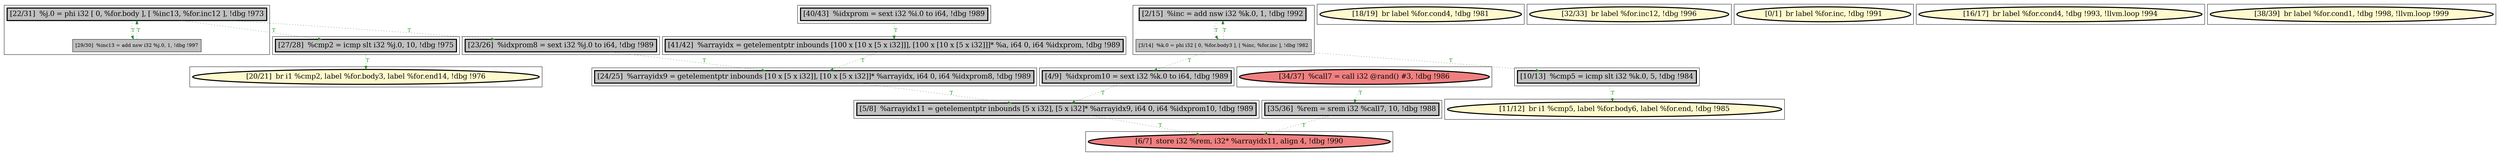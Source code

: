 
digraph G {



node502->node505 [style=dotted,color=forestgreen,label="T",fontcolor=forestgreen ]
node498->node492 [style=dotted,color=forestgreen,label="T",fontcolor=forestgreen ]
node509->node508 [style=dotted,color=forestgreen,label="T",fontcolor=forestgreen ]
node503->node504 [style=dotted,color=forestgreen,label="T",fontcolor=forestgreen ]
node496->node497 [style=dotted,color=forestgreen,label="T",fontcolor=forestgreen ]
node491->node503 [style=dotted,color=forestgreen,label="T",fontcolor=forestgreen ]
node501->node507 [style=dotted,color=forestgreen,label="T",fontcolor=forestgreen ]
node504->node492 [style=dotted,color=forestgreen,label="T",fontcolor=forestgreen ]
node508->node509 [style=dotted,color=forestgreen,label="T",fontcolor=forestgreen ]
node510->node495 [style=dotted,color=forestgreen,label="T",fontcolor=forestgreen ]
node492->node507 [style=dotted,color=forestgreen,label="T",fontcolor=forestgreen ]
node491->node502 [style=dotted,color=forestgreen,label="T",fontcolor=forestgreen ]
node508->node498 [style=dotted,color=forestgreen,label="T",fontcolor=forestgreen ]
node491->node490 [style=dotted,color=forestgreen,label="T",fontcolor=forestgreen ]
node497->node504 [style=dotted,color=forestgreen,label="T",fontcolor=forestgreen ]
node490->node491 [style=dotted,color=forestgreen,label="T",fontcolor=forestgreen ]
node494->node501 [style=dotted,color=forestgreen,label="T",fontcolor=forestgreen ]
node508->node510 [style=dotted,color=forestgreen,label="T",fontcolor=forestgreen ]


subgraph cluster18 {


node509 [penwidth=3.0,fontsize=20,fillcolor=grey,label="[2/15]  %inc = add nsw i32 %k.0, 1, !dbg !992",shape=rectangle,style=filled ]
node508 [fillcolor=grey,label="[3/14]  %k.0 = phi i32 [ 0, %for.body3 ], [ %inc, %for.inc ], !dbg !982",shape=rectangle,style=filled ]



}

subgraph cluster16 {


node506 [penwidth=3.0,fontsize=20,fillcolor=lemonchiffon,label="[18/19]  br label %for.cond4, !dbg !981",shape=ellipse,style=filled ]



}

subgraph cluster17 {


node507 [penwidth=3.0,fontsize=20,fillcolor=lightcoral,label="[6/7]  store i32 %rem, i32* %arrayidx11, align 4, !dbg !990",shape=ellipse,style=filled ]



}

subgraph cluster4 {


node494 [penwidth=3.0,fontsize=20,fillcolor=lightcoral,label="[34/37]  %call7 = call i32 @rand() #3, !dbg !986",shape=ellipse,style=filled ]



}

subgraph cluster3 {


node493 [penwidth=3.0,fontsize=20,fillcolor=lemonchiffon,label="[32/33]  br label %for.inc12, !dbg !996",shape=ellipse,style=filled ]



}

subgraph cluster2 {


node492 [penwidth=3.0,fontsize=20,fillcolor=grey,label="[5/8]  %arrayidx11 = getelementptr inbounds [5 x i32], [5 x i32]* %arrayidx9, i64 0, i64 %idxprom10, !dbg !989",shape=rectangle,style=filled ]



}

subgraph cluster1 {


node491 [penwidth=3.0,fontsize=20,fillcolor=grey,label="[22/31]  %j.0 = phi i32 [ 0, %for.body ], [ %inc13, %for.inc12 ], !dbg !973",shape=rectangle,style=filled ]
node490 [fillcolor=grey,label="[29/30]  %inc13 = add nsw i32 %j.0, 1, !dbg !997",shape=rectangle,style=filled ]



}

subgraph cluster12 {


node502 [penwidth=3.0,fontsize=20,fillcolor=grey,label="[27/28]  %cmp2 = icmp slt i32 %j.0, 10, !dbg !975",shape=rectangle,style=filled ]



}

subgraph cluster5 {


node495 [penwidth=3.0,fontsize=20,fillcolor=lemonchiffon,label="[11/12]  br i1 %cmp5, label %for.body6, label %for.end, !dbg !985",shape=ellipse,style=filled ]



}

subgraph cluster0 {


node489 [penwidth=3.0,fontsize=20,fillcolor=lemonchiffon,label="[0/1]  br label %for.inc, !dbg !991",shape=ellipse,style=filled ]



}

subgraph cluster6 {


node496 [penwidth=3.0,fontsize=20,fillcolor=grey,label="[40/43]  %idxprom = sext i32 %i.0 to i64, !dbg !989",shape=rectangle,style=filled ]



}

subgraph cluster14 {


node504 [penwidth=3.0,fontsize=20,fillcolor=grey,label="[24/25]  %arrayidx9 = getelementptr inbounds [10 x [5 x i32]], [10 x [5 x i32]]* %arrayidx, i64 0, i64 %idxprom8, !dbg !989",shape=rectangle,style=filled ]



}

subgraph cluster7 {


node497 [penwidth=3.0,fontsize=20,fillcolor=grey,label="[41/42]  %arrayidx = getelementptr inbounds [100 x [10 x [5 x i32]]], [100 x [10 x [5 x i32]]]* %a, i64 0, i64 %idxprom, !dbg !989",shape=rectangle,style=filled ]



}

subgraph cluster8 {


node498 [penwidth=3.0,fontsize=20,fillcolor=grey,label="[4/9]  %idxprom10 = sext i32 %k.0 to i64, !dbg !989",shape=rectangle,style=filled ]



}

subgraph cluster9 {


node499 [penwidth=3.0,fontsize=20,fillcolor=lemonchiffon,label="[16/17]  br label %for.cond4, !dbg !993, !llvm.loop !994",shape=ellipse,style=filled ]



}

subgraph cluster19 {


node510 [penwidth=3.0,fontsize=20,fillcolor=grey,label="[10/13]  %cmp5 = icmp slt i32 %k.0, 5, !dbg !984",shape=rectangle,style=filled ]



}

subgraph cluster10 {


node500 [penwidth=3.0,fontsize=20,fillcolor=lemonchiffon,label="[38/39]  br label %for.cond1, !dbg !998, !llvm.loop !999",shape=ellipse,style=filled ]



}

subgraph cluster11 {


node501 [penwidth=3.0,fontsize=20,fillcolor=grey,label="[35/36]  %rem = srem i32 %call7, 10, !dbg !988",shape=rectangle,style=filled ]



}

subgraph cluster13 {


node503 [penwidth=3.0,fontsize=20,fillcolor=grey,label="[23/26]  %idxprom8 = sext i32 %j.0 to i64, !dbg !989",shape=rectangle,style=filled ]



}

subgraph cluster15 {


node505 [penwidth=3.0,fontsize=20,fillcolor=lemonchiffon,label="[20/21]  br i1 %cmp2, label %for.body3, label %for.end14, !dbg !976",shape=ellipse,style=filled ]



}

}
